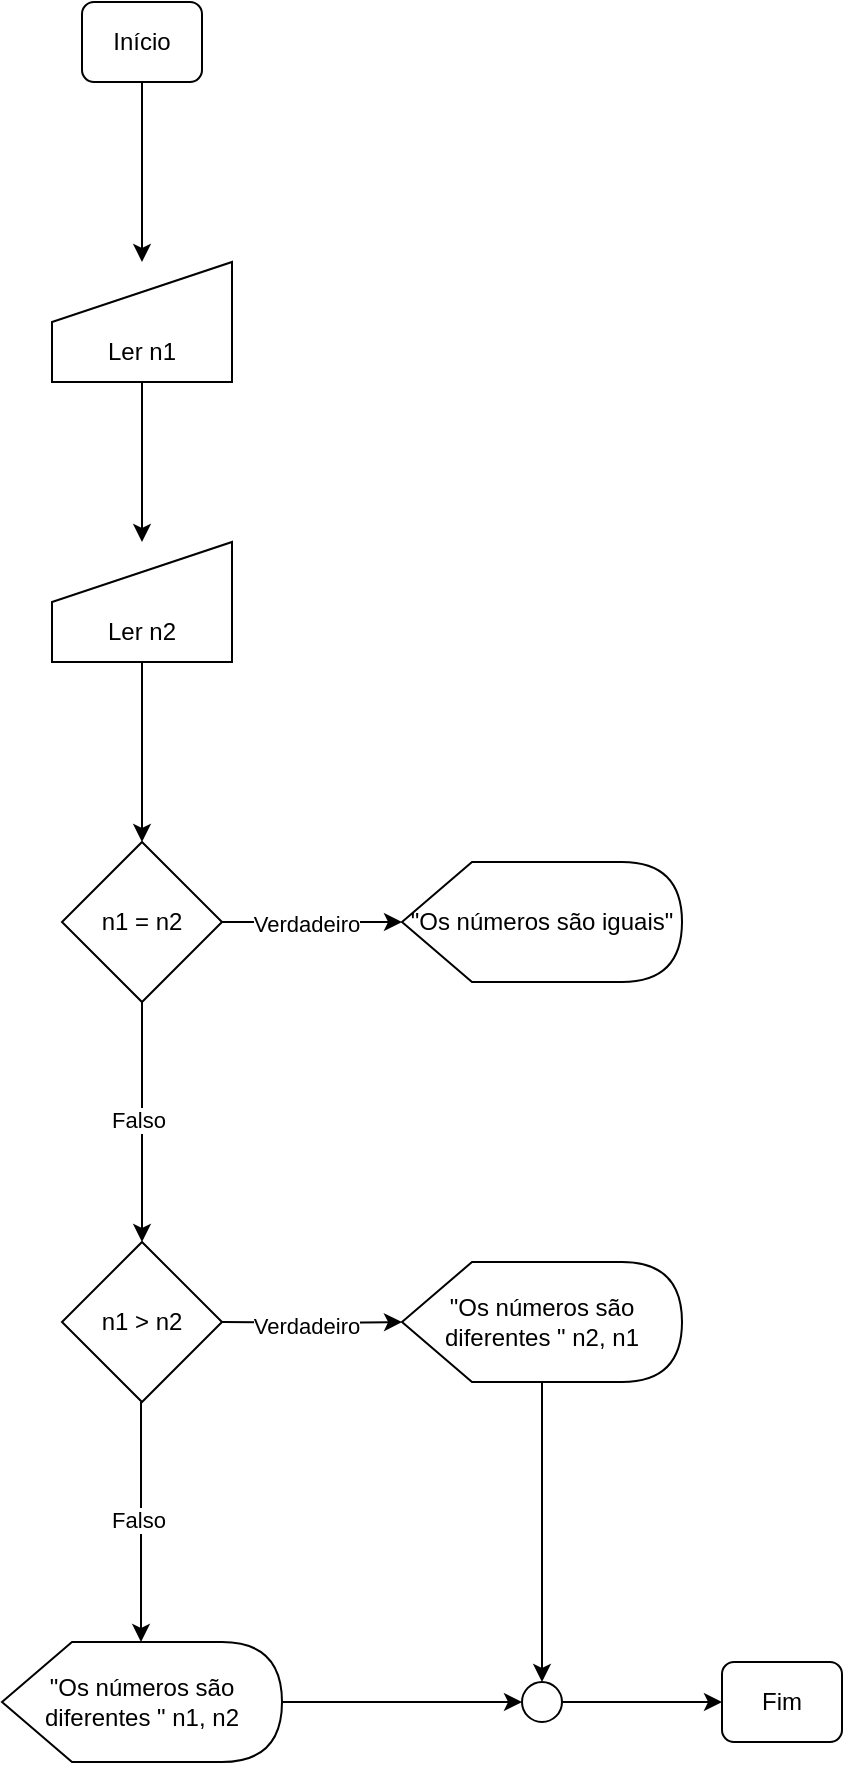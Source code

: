 <mxfile version="26.2.8">
  <diagram name="Página-1" id="hvpuADQu6Tf2Ugvd6dDh">
    <mxGraphModel dx="833" dy="1622" grid="1" gridSize="10" guides="1" tooltips="1" connect="1" arrows="1" fold="1" page="1" pageScale="1" pageWidth="827" pageHeight="1169" math="0" shadow="0">
      <root>
        <mxCell id="0" />
        <mxCell id="1" parent="0" />
        <mxCell id="w7wzuSp2HX7z2Z-D-2L1-1" value="" style="edgeStyle=orthogonalEdgeStyle;rounded=0;orthogonalLoop=1;jettySize=auto;html=1;" edge="1" parent="1" source="w7wzuSp2HX7z2Z-D-2L1-2" target="w7wzuSp2HX7z2Z-D-2L1-5">
          <mxGeometry relative="1" as="geometry" />
        </mxCell>
        <mxCell id="w7wzuSp2HX7z2Z-D-2L1-2" value="Início" style="rounded=1;whiteSpace=wrap;html=1;fontSize=12;glass=0;strokeWidth=1;shadow=0;" vertex="1" parent="1">
          <mxGeometry x="330" y="-1070" width="60" height="40" as="geometry" />
        </mxCell>
        <mxCell id="w7wzuSp2HX7z2Z-D-2L1-4" value="" style="edgeStyle=orthogonalEdgeStyle;rounded=0;orthogonalLoop=1;jettySize=auto;html=1;" edge="1" parent="1" source="w7wzuSp2HX7z2Z-D-2L1-5" target="w7wzuSp2HX7z2Z-D-2L1-6">
          <mxGeometry relative="1" as="geometry" />
        </mxCell>
        <mxCell id="w7wzuSp2HX7z2Z-D-2L1-5" value="&lt;div&gt;&lt;br&gt;&lt;/div&gt;&lt;div&gt;&lt;br&gt;&lt;/div&gt;Ler n1" style="shape=manualInput;whiteSpace=wrap;html=1;" vertex="1" parent="1">
          <mxGeometry x="315" y="-940" width="90" height="60" as="geometry" />
        </mxCell>
        <mxCell id="w7wzuSp2HX7z2Z-D-2L1-19" value="" style="edgeStyle=orthogonalEdgeStyle;rounded=0;orthogonalLoop=1;jettySize=auto;html=1;" edge="1" parent="1" source="w7wzuSp2HX7z2Z-D-2L1-6" target="w7wzuSp2HX7z2Z-D-2L1-12">
          <mxGeometry relative="1" as="geometry" />
        </mxCell>
        <mxCell id="w7wzuSp2HX7z2Z-D-2L1-6" value="&lt;div&gt;&lt;br&gt;&lt;/div&gt;&lt;div&gt;&lt;br&gt;&lt;/div&gt;Ler n2" style="shape=manualInput;whiteSpace=wrap;html=1;" vertex="1" parent="1">
          <mxGeometry x="315" y="-800" width="90" height="60" as="geometry" />
        </mxCell>
        <mxCell id="w7wzuSp2HX7z2Z-D-2L1-7" value="Fim" style="rounded=1;whiteSpace=wrap;html=1;fontSize=12;glass=0;strokeWidth=1;shadow=0;" vertex="1" parent="1">
          <mxGeometry x="650" y="-240" width="60" height="40" as="geometry" />
        </mxCell>
        <mxCell id="w7wzuSp2HX7z2Z-D-2L1-8" value="" style="edgeStyle=orthogonalEdgeStyle;rounded=0;orthogonalLoop=1;jettySize=auto;html=1;" edge="1" parent="1" source="w7wzuSp2HX7z2Z-D-2L1-12" target="w7wzuSp2HX7z2Z-D-2L1-14">
          <mxGeometry relative="1" as="geometry" />
        </mxCell>
        <mxCell id="w7wzuSp2HX7z2Z-D-2L1-9" value="Verdadeiro" style="edgeLabel;html=1;align=center;verticalAlign=middle;resizable=0;points=[];" vertex="1" connectable="0" parent="w7wzuSp2HX7z2Z-D-2L1-8">
          <mxGeometry x="-0.08" y="-1" relative="1" as="geometry">
            <mxPoint as="offset" />
          </mxGeometry>
        </mxCell>
        <mxCell id="w7wzuSp2HX7z2Z-D-2L1-10" value="" style="edgeStyle=orthogonalEdgeStyle;rounded=0;orthogonalLoop=1;jettySize=auto;html=1;" edge="1" parent="1" source="w7wzuSp2HX7z2Z-D-2L1-12">
          <mxGeometry relative="1" as="geometry">
            <mxPoint x="360" y="-450" as="targetPoint" />
          </mxGeometry>
        </mxCell>
        <mxCell id="w7wzuSp2HX7z2Z-D-2L1-11" value="Falso" style="edgeLabel;html=1;align=center;verticalAlign=middle;resizable=0;points=[];" vertex="1" connectable="0" parent="w7wzuSp2HX7z2Z-D-2L1-10">
          <mxGeometry x="-0.02" y="-2" relative="1" as="geometry">
            <mxPoint as="offset" />
          </mxGeometry>
        </mxCell>
        <mxCell id="w7wzuSp2HX7z2Z-D-2L1-12" value="n1 = n2" style="rhombus;whiteSpace=wrap;html=1;" vertex="1" parent="1">
          <mxGeometry x="320" y="-650" width="80" height="80" as="geometry" />
        </mxCell>
        <mxCell id="w7wzuSp2HX7z2Z-D-2L1-14" value="&quot;Os números são iguais&quot;" style="shape=display;whiteSpace=wrap;html=1;" vertex="1" parent="1">
          <mxGeometry x="490" y="-640" width="140" height="60" as="geometry" />
        </mxCell>
        <mxCell id="w7wzuSp2HX7z2Z-D-2L1-20" value="n1 &amp;gt; n2" style="rhombus;whiteSpace=wrap;html=1;" vertex="1" parent="1">
          <mxGeometry x="320" y="-450" width="80" height="80" as="geometry" />
        </mxCell>
        <mxCell id="w7wzuSp2HX7z2Z-D-2L1-21" value="" style="edgeStyle=orthogonalEdgeStyle;rounded=0;orthogonalLoop=1;jettySize=auto;html=1;" edge="1" parent="1" target="w7wzuSp2HX7z2Z-D-2L1-23">
          <mxGeometry relative="1" as="geometry">
            <mxPoint x="400" y="-410" as="sourcePoint" />
          </mxGeometry>
        </mxCell>
        <mxCell id="w7wzuSp2HX7z2Z-D-2L1-22" value="Verdadeiro" style="edgeLabel;html=1;align=center;verticalAlign=middle;resizable=0;points=[];" vertex="1" connectable="0" parent="w7wzuSp2HX7z2Z-D-2L1-21">
          <mxGeometry x="-0.08" y="-1" relative="1" as="geometry">
            <mxPoint as="offset" />
          </mxGeometry>
        </mxCell>
        <mxCell id="w7wzuSp2HX7z2Z-D-2L1-29" style="edgeStyle=orthogonalEdgeStyle;rounded=0;orthogonalLoop=1;jettySize=auto;html=1;entryX=0.5;entryY=0;entryDx=0;entryDy=0;" edge="1" parent="1" source="w7wzuSp2HX7z2Z-D-2L1-23" target="w7wzuSp2HX7z2Z-D-2L1-27">
          <mxGeometry relative="1" as="geometry" />
        </mxCell>
        <mxCell id="w7wzuSp2HX7z2Z-D-2L1-23" value="&quot;Os números são diferentes &quot; n2, n1" style="shape=display;whiteSpace=wrap;html=1;" vertex="1" parent="1">
          <mxGeometry x="490" y="-440" width="140" height="60" as="geometry" />
        </mxCell>
        <mxCell id="w7wzuSp2HX7z2Z-D-2L1-24" value="" style="edgeStyle=orthogonalEdgeStyle;rounded=0;orthogonalLoop=1;jettySize=auto;html=1;" edge="1" parent="1">
          <mxGeometry relative="1" as="geometry">
            <mxPoint x="359.5" y="-370" as="sourcePoint" />
            <mxPoint x="359.5" y="-250" as="targetPoint" />
          </mxGeometry>
        </mxCell>
        <mxCell id="w7wzuSp2HX7z2Z-D-2L1-25" value="Falso" style="edgeLabel;html=1;align=center;verticalAlign=middle;resizable=0;points=[];" vertex="1" connectable="0" parent="w7wzuSp2HX7z2Z-D-2L1-24">
          <mxGeometry x="-0.02" y="-2" relative="1" as="geometry">
            <mxPoint as="offset" />
          </mxGeometry>
        </mxCell>
        <mxCell id="w7wzuSp2HX7z2Z-D-2L1-28" style="edgeStyle=orthogonalEdgeStyle;rounded=0;orthogonalLoop=1;jettySize=auto;html=1;entryX=0;entryY=0.5;entryDx=0;entryDy=0;" edge="1" parent="1" source="w7wzuSp2HX7z2Z-D-2L1-26" target="w7wzuSp2HX7z2Z-D-2L1-27">
          <mxGeometry relative="1" as="geometry" />
        </mxCell>
        <mxCell id="w7wzuSp2HX7z2Z-D-2L1-26" value="&quot;Os números são diferentes &quot; n1, n2" style="shape=display;whiteSpace=wrap;html=1;" vertex="1" parent="1">
          <mxGeometry x="290" y="-250" width="140" height="60" as="geometry" />
        </mxCell>
        <mxCell id="w7wzuSp2HX7z2Z-D-2L1-30" value="" style="edgeStyle=orthogonalEdgeStyle;rounded=0;orthogonalLoop=1;jettySize=auto;html=1;" edge="1" parent="1" source="w7wzuSp2HX7z2Z-D-2L1-27" target="w7wzuSp2HX7z2Z-D-2L1-7">
          <mxGeometry relative="1" as="geometry" />
        </mxCell>
        <mxCell id="w7wzuSp2HX7z2Z-D-2L1-27" value="" style="ellipse;whiteSpace=wrap;html=1;aspect=fixed;" vertex="1" parent="1">
          <mxGeometry x="550" y="-230" width="20" height="20" as="geometry" />
        </mxCell>
      </root>
    </mxGraphModel>
  </diagram>
</mxfile>
